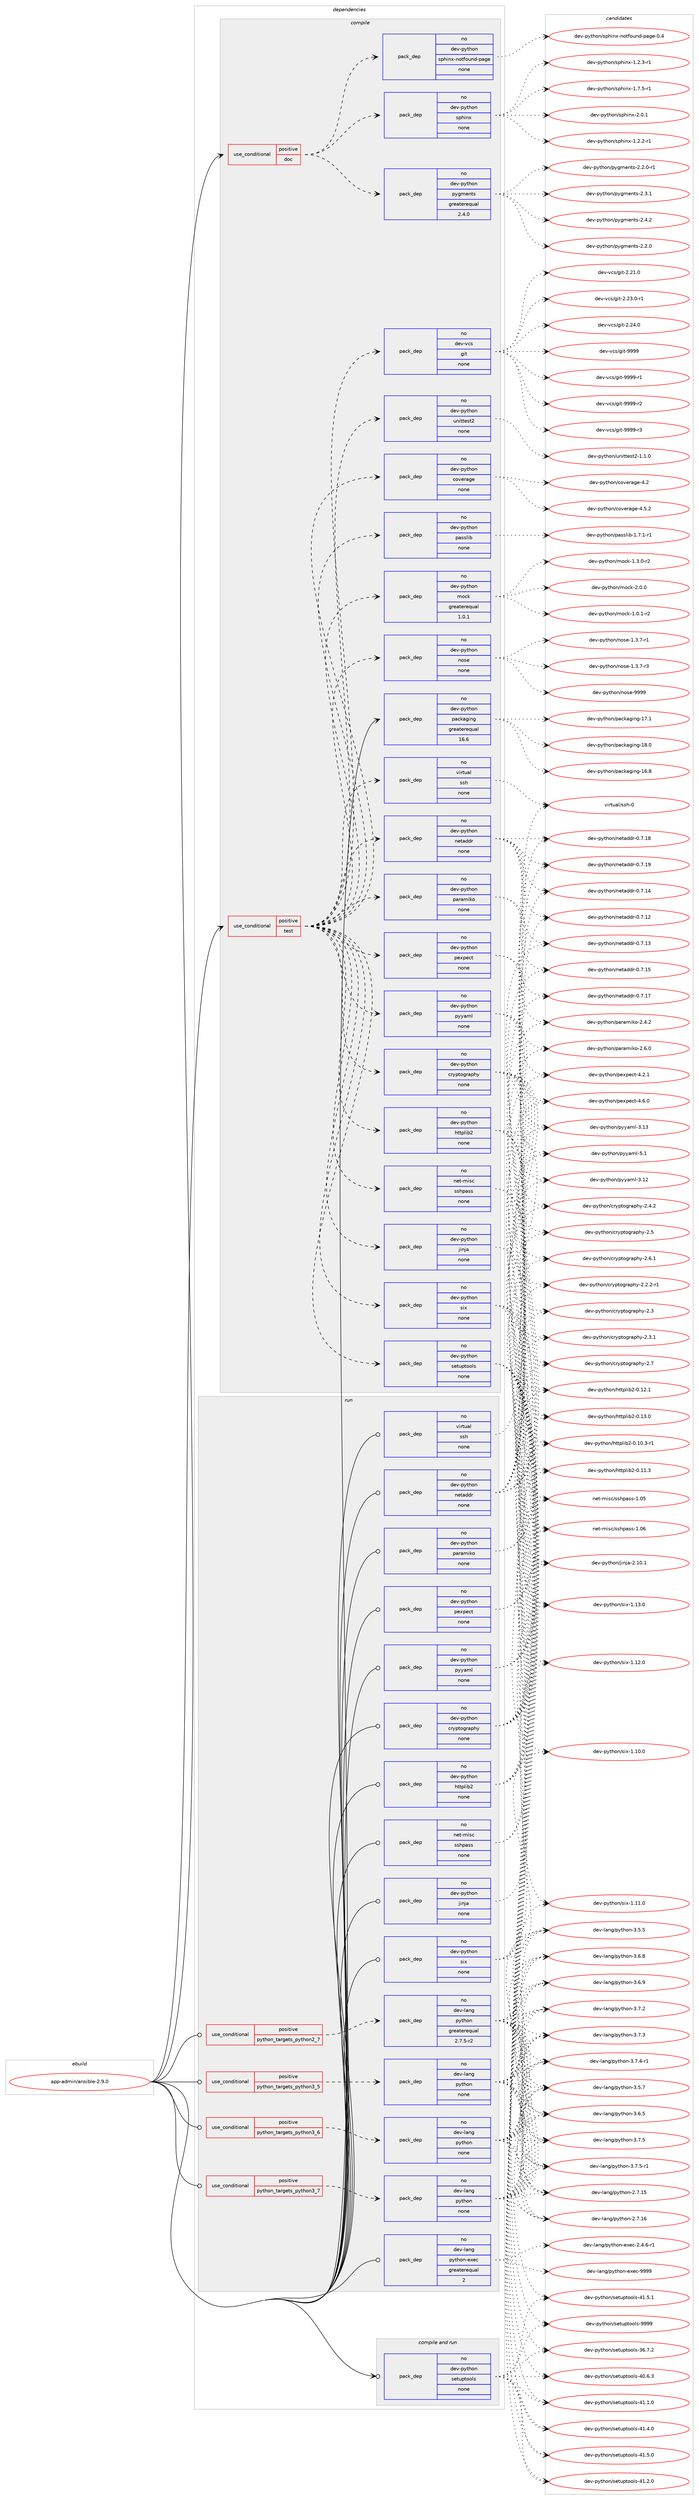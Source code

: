 digraph prolog {

# *************
# Graph options
# *************

newrank=true;
concentrate=true;
compound=true;
graph [rankdir=LR,fontname=Helvetica,fontsize=10,ranksep=1.5];#, ranksep=2.5, nodesep=0.2];
edge  [arrowhead=vee];
node  [fontname=Helvetica,fontsize=10];

# **********
# The ebuild
# **********

subgraph cluster_leftcol {
color=gray;
rank=same;
label=<<i>ebuild</i>>;
id [label="app-admin/ansible-2.9.0", color=red, width=4, href="../app-admin/ansible-2.9.0.svg"];
}

# ****************
# The dependencies
# ****************

subgraph cluster_midcol {
color=gray;
label=<<i>dependencies</i>>;
subgraph cluster_compile {
fillcolor="#eeeeee";
style=filled;
label=<<i>compile</i>>;
subgraph cond110675 {
dependency465378 [label=<<TABLE BORDER="0" CELLBORDER="1" CELLSPACING="0" CELLPADDING="4"><TR><TD ROWSPAN="3" CELLPADDING="10">use_conditional</TD></TR><TR><TD>positive</TD></TR><TR><TD>doc</TD></TR></TABLE>>, shape=none, color=red];
subgraph pack346245 {
dependency465379 [label=<<TABLE BORDER="0" CELLBORDER="1" CELLSPACING="0" CELLPADDING="4" WIDTH="220"><TR><TD ROWSPAN="6" CELLPADDING="30">pack_dep</TD></TR><TR><TD WIDTH="110">no</TD></TR><TR><TD>dev-python</TD></TR><TR><TD>sphinx</TD></TR><TR><TD>none</TD></TR><TR><TD></TD></TR></TABLE>>, shape=none, color=blue];
}
dependency465378:e -> dependency465379:w [weight=20,style="dashed",arrowhead="vee"];
subgraph pack346246 {
dependency465380 [label=<<TABLE BORDER="0" CELLBORDER="1" CELLSPACING="0" CELLPADDING="4" WIDTH="220"><TR><TD ROWSPAN="6" CELLPADDING="30">pack_dep</TD></TR><TR><TD WIDTH="110">no</TD></TR><TR><TD>dev-python</TD></TR><TR><TD>sphinx-notfound-page</TD></TR><TR><TD>none</TD></TR><TR><TD></TD></TR></TABLE>>, shape=none, color=blue];
}
dependency465378:e -> dependency465380:w [weight=20,style="dashed",arrowhead="vee"];
subgraph pack346247 {
dependency465381 [label=<<TABLE BORDER="0" CELLBORDER="1" CELLSPACING="0" CELLPADDING="4" WIDTH="220"><TR><TD ROWSPAN="6" CELLPADDING="30">pack_dep</TD></TR><TR><TD WIDTH="110">no</TD></TR><TR><TD>dev-python</TD></TR><TR><TD>pygments</TD></TR><TR><TD>greaterequal</TD></TR><TR><TD>2.4.0</TD></TR></TABLE>>, shape=none, color=blue];
}
dependency465378:e -> dependency465381:w [weight=20,style="dashed",arrowhead="vee"];
}
id:e -> dependency465378:w [weight=20,style="solid",arrowhead="vee"];
subgraph cond110676 {
dependency465382 [label=<<TABLE BORDER="0" CELLBORDER="1" CELLSPACING="0" CELLPADDING="4"><TR><TD ROWSPAN="3" CELLPADDING="10">use_conditional</TD></TR><TR><TD>positive</TD></TR><TR><TD>test</TD></TR></TABLE>>, shape=none, color=red];
subgraph pack346248 {
dependency465383 [label=<<TABLE BORDER="0" CELLBORDER="1" CELLSPACING="0" CELLPADDING="4" WIDTH="220"><TR><TD ROWSPAN="6" CELLPADDING="30">pack_dep</TD></TR><TR><TD WIDTH="110">no</TD></TR><TR><TD>dev-python</TD></TR><TR><TD>paramiko</TD></TR><TR><TD>none</TD></TR><TR><TD></TD></TR></TABLE>>, shape=none, color=blue];
}
dependency465382:e -> dependency465383:w [weight=20,style="dashed",arrowhead="vee"];
subgraph pack346249 {
dependency465384 [label=<<TABLE BORDER="0" CELLBORDER="1" CELLSPACING="0" CELLPADDING="4" WIDTH="220"><TR><TD ROWSPAN="6" CELLPADDING="30">pack_dep</TD></TR><TR><TD WIDTH="110">no</TD></TR><TR><TD>dev-python</TD></TR><TR><TD>jinja</TD></TR><TR><TD>none</TD></TR><TR><TD></TD></TR></TABLE>>, shape=none, color=blue];
}
dependency465382:e -> dependency465384:w [weight=20,style="dashed",arrowhead="vee"];
subgraph pack346250 {
dependency465385 [label=<<TABLE BORDER="0" CELLBORDER="1" CELLSPACING="0" CELLPADDING="4" WIDTH="220"><TR><TD ROWSPAN="6" CELLPADDING="30">pack_dep</TD></TR><TR><TD WIDTH="110">no</TD></TR><TR><TD>dev-python</TD></TR><TR><TD>pyyaml</TD></TR><TR><TD>none</TD></TR><TR><TD></TD></TR></TABLE>>, shape=none, color=blue];
}
dependency465382:e -> dependency465385:w [weight=20,style="dashed",arrowhead="vee"];
subgraph pack346251 {
dependency465386 [label=<<TABLE BORDER="0" CELLBORDER="1" CELLSPACING="0" CELLPADDING="4" WIDTH="220"><TR><TD ROWSPAN="6" CELLPADDING="30">pack_dep</TD></TR><TR><TD WIDTH="110">no</TD></TR><TR><TD>dev-python</TD></TR><TR><TD>setuptools</TD></TR><TR><TD>none</TD></TR><TR><TD></TD></TR></TABLE>>, shape=none, color=blue];
}
dependency465382:e -> dependency465386:w [weight=20,style="dashed",arrowhead="vee"];
subgraph pack346252 {
dependency465387 [label=<<TABLE BORDER="0" CELLBORDER="1" CELLSPACING="0" CELLPADDING="4" WIDTH="220"><TR><TD ROWSPAN="6" CELLPADDING="30">pack_dep</TD></TR><TR><TD WIDTH="110">no</TD></TR><TR><TD>dev-python</TD></TR><TR><TD>cryptography</TD></TR><TR><TD>none</TD></TR><TR><TD></TD></TR></TABLE>>, shape=none, color=blue];
}
dependency465382:e -> dependency465387:w [weight=20,style="dashed",arrowhead="vee"];
subgraph pack346253 {
dependency465388 [label=<<TABLE BORDER="0" CELLBORDER="1" CELLSPACING="0" CELLPADDING="4" WIDTH="220"><TR><TD ROWSPAN="6" CELLPADDING="30">pack_dep</TD></TR><TR><TD WIDTH="110">no</TD></TR><TR><TD>dev-python</TD></TR><TR><TD>httplib2</TD></TR><TR><TD>none</TD></TR><TR><TD></TD></TR></TABLE>>, shape=none, color=blue];
}
dependency465382:e -> dependency465388:w [weight=20,style="dashed",arrowhead="vee"];
subgraph pack346254 {
dependency465389 [label=<<TABLE BORDER="0" CELLBORDER="1" CELLSPACING="0" CELLPADDING="4" WIDTH="220"><TR><TD ROWSPAN="6" CELLPADDING="30">pack_dep</TD></TR><TR><TD WIDTH="110">no</TD></TR><TR><TD>dev-python</TD></TR><TR><TD>six</TD></TR><TR><TD>none</TD></TR><TR><TD></TD></TR></TABLE>>, shape=none, color=blue];
}
dependency465382:e -> dependency465389:w [weight=20,style="dashed",arrowhead="vee"];
subgraph pack346255 {
dependency465390 [label=<<TABLE BORDER="0" CELLBORDER="1" CELLSPACING="0" CELLPADDING="4" WIDTH="220"><TR><TD ROWSPAN="6" CELLPADDING="30">pack_dep</TD></TR><TR><TD WIDTH="110">no</TD></TR><TR><TD>dev-python</TD></TR><TR><TD>netaddr</TD></TR><TR><TD>none</TD></TR><TR><TD></TD></TR></TABLE>>, shape=none, color=blue];
}
dependency465382:e -> dependency465390:w [weight=20,style="dashed",arrowhead="vee"];
subgraph pack346256 {
dependency465391 [label=<<TABLE BORDER="0" CELLBORDER="1" CELLSPACING="0" CELLPADDING="4" WIDTH="220"><TR><TD ROWSPAN="6" CELLPADDING="30">pack_dep</TD></TR><TR><TD WIDTH="110">no</TD></TR><TR><TD>dev-python</TD></TR><TR><TD>pexpect</TD></TR><TR><TD>none</TD></TR><TR><TD></TD></TR></TABLE>>, shape=none, color=blue];
}
dependency465382:e -> dependency465391:w [weight=20,style="dashed",arrowhead="vee"];
subgraph pack346257 {
dependency465392 [label=<<TABLE BORDER="0" CELLBORDER="1" CELLSPACING="0" CELLPADDING="4" WIDTH="220"><TR><TD ROWSPAN="6" CELLPADDING="30">pack_dep</TD></TR><TR><TD WIDTH="110">no</TD></TR><TR><TD>net-misc</TD></TR><TR><TD>sshpass</TD></TR><TR><TD>none</TD></TR><TR><TD></TD></TR></TABLE>>, shape=none, color=blue];
}
dependency465382:e -> dependency465392:w [weight=20,style="dashed",arrowhead="vee"];
subgraph pack346258 {
dependency465393 [label=<<TABLE BORDER="0" CELLBORDER="1" CELLSPACING="0" CELLPADDING="4" WIDTH="220"><TR><TD ROWSPAN="6" CELLPADDING="30">pack_dep</TD></TR><TR><TD WIDTH="110">no</TD></TR><TR><TD>virtual</TD></TR><TR><TD>ssh</TD></TR><TR><TD>none</TD></TR><TR><TD></TD></TR></TABLE>>, shape=none, color=blue];
}
dependency465382:e -> dependency465393:w [weight=20,style="dashed",arrowhead="vee"];
subgraph pack346259 {
dependency465394 [label=<<TABLE BORDER="0" CELLBORDER="1" CELLSPACING="0" CELLPADDING="4" WIDTH="220"><TR><TD ROWSPAN="6" CELLPADDING="30">pack_dep</TD></TR><TR><TD WIDTH="110">no</TD></TR><TR><TD>dev-python</TD></TR><TR><TD>nose</TD></TR><TR><TD>none</TD></TR><TR><TD></TD></TR></TABLE>>, shape=none, color=blue];
}
dependency465382:e -> dependency465394:w [weight=20,style="dashed",arrowhead="vee"];
subgraph pack346260 {
dependency465395 [label=<<TABLE BORDER="0" CELLBORDER="1" CELLSPACING="0" CELLPADDING="4" WIDTH="220"><TR><TD ROWSPAN="6" CELLPADDING="30">pack_dep</TD></TR><TR><TD WIDTH="110">no</TD></TR><TR><TD>dev-python</TD></TR><TR><TD>mock</TD></TR><TR><TD>greaterequal</TD></TR><TR><TD>1.0.1</TD></TR></TABLE>>, shape=none, color=blue];
}
dependency465382:e -> dependency465395:w [weight=20,style="dashed",arrowhead="vee"];
subgraph pack346261 {
dependency465396 [label=<<TABLE BORDER="0" CELLBORDER="1" CELLSPACING="0" CELLPADDING="4" WIDTH="220"><TR><TD ROWSPAN="6" CELLPADDING="30">pack_dep</TD></TR><TR><TD WIDTH="110">no</TD></TR><TR><TD>dev-python</TD></TR><TR><TD>passlib</TD></TR><TR><TD>none</TD></TR><TR><TD></TD></TR></TABLE>>, shape=none, color=blue];
}
dependency465382:e -> dependency465396:w [weight=20,style="dashed",arrowhead="vee"];
subgraph pack346262 {
dependency465397 [label=<<TABLE BORDER="0" CELLBORDER="1" CELLSPACING="0" CELLPADDING="4" WIDTH="220"><TR><TD ROWSPAN="6" CELLPADDING="30">pack_dep</TD></TR><TR><TD WIDTH="110">no</TD></TR><TR><TD>dev-python</TD></TR><TR><TD>coverage</TD></TR><TR><TD>none</TD></TR><TR><TD></TD></TR></TABLE>>, shape=none, color=blue];
}
dependency465382:e -> dependency465397:w [weight=20,style="dashed",arrowhead="vee"];
subgraph pack346263 {
dependency465398 [label=<<TABLE BORDER="0" CELLBORDER="1" CELLSPACING="0" CELLPADDING="4" WIDTH="220"><TR><TD ROWSPAN="6" CELLPADDING="30">pack_dep</TD></TR><TR><TD WIDTH="110">no</TD></TR><TR><TD>dev-python</TD></TR><TR><TD>unittest2</TD></TR><TR><TD>none</TD></TR><TR><TD></TD></TR></TABLE>>, shape=none, color=blue];
}
dependency465382:e -> dependency465398:w [weight=20,style="dashed",arrowhead="vee"];
subgraph pack346264 {
dependency465399 [label=<<TABLE BORDER="0" CELLBORDER="1" CELLSPACING="0" CELLPADDING="4" WIDTH="220"><TR><TD ROWSPAN="6" CELLPADDING="30">pack_dep</TD></TR><TR><TD WIDTH="110">no</TD></TR><TR><TD>dev-vcs</TD></TR><TR><TD>git</TD></TR><TR><TD>none</TD></TR><TR><TD></TD></TR></TABLE>>, shape=none, color=blue];
}
dependency465382:e -> dependency465399:w [weight=20,style="dashed",arrowhead="vee"];
}
id:e -> dependency465382:w [weight=20,style="solid",arrowhead="vee"];
subgraph pack346265 {
dependency465400 [label=<<TABLE BORDER="0" CELLBORDER="1" CELLSPACING="0" CELLPADDING="4" WIDTH="220"><TR><TD ROWSPAN="6" CELLPADDING="30">pack_dep</TD></TR><TR><TD WIDTH="110">no</TD></TR><TR><TD>dev-python</TD></TR><TR><TD>packaging</TD></TR><TR><TD>greaterequal</TD></TR><TR><TD>16.6</TD></TR></TABLE>>, shape=none, color=blue];
}
id:e -> dependency465400:w [weight=20,style="solid",arrowhead="vee"];
}
subgraph cluster_compileandrun {
fillcolor="#eeeeee";
style=filled;
label=<<i>compile and run</i>>;
subgraph pack346266 {
dependency465401 [label=<<TABLE BORDER="0" CELLBORDER="1" CELLSPACING="0" CELLPADDING="4" WIDTH="220"><TR><TD ROWSPAN="6" CELLPADDING="30">pack_dep</TD></TR><TR><TD WIDTH="110">no</TD></TR><TR><TD>dev-python</TD></TR><TR><TD>setuptools</TD></TR><TR><TD>none</TD></TR><TR><TD></TD></TR></TABLE>>, shape=none, color=blue];
}
id:e -> dependency465401:w [weight=20,style="solid",arrowhead="odotvee"];
}
subgraph cluster_run {
fillcolor="#eeeeee";
style=filled;
label=<<i>run</i>>;
subgraph cond110677 {
dependency465402 [label=<<TABLE BORDER="0" CELLBORDER="1" CELLSPACING="0" CELLPADDING="4"><TR><TD ROWSPAN="3" CELLPADDING="10">use_conditional</TD></TR><TR><TD>positive</TD></TR><TR><TD>python_targets_python2_7</TD></TR></TABLE>>, shape=none, color=red];
subgraph pack346267 {
dependency465403 [label=<<TABLE BORDER="0" CELLBORDER="1" CELLSPACING="0" CELLPADDING="4" WIDTH="220"><TR><TD ROWSPAN="6" CELLPADDING="30">pack_dep</TD></TR><TR><TD WIDTH="110">no</TD></TR><TR><TD>dev-lang</TD></TR><TR><TD>python</TD></TR><TR><TD>greaterequal</TD></TR><TR><TD>2.7.5-r2</TD></TR></TABLE>>, shape=none, color=blue];
}
dependency465402:e -> dependency465403:w [weight=20,style="dashed",arrowhead="vee"];
}
id:e -> dependency465402:w [weight=20,style="solid",arrowhead="odot"];
subgraph cond110678 {
dependency465404 [label=<<TABLE BORDER="0" CELLBORDER="1" CELLSPACING="0" CELLPADDING="4"><TR><TD ROWSPAN="3" CELLPADDING="10">use_conditional</TD></TR><TR><TD>positive</TD></TR><TR><TD>python_targets_python3_5</TD></TR></TABLE>>, shape=none, color=red];
subgraph pack346268 {
dependency465405 [label=<<TABLE BORDER="0" CELLBORDER="1" CELLSPACING="0" CELLPADDING="4" WIDTH="220"><TR><TD ROWSPAN="6" CELLPADDING="30">pack_dep</TD></TR><TR><TD WIDTH="110">no</TD></TR><TR><TD>dev-lang</TD></TR><TR><TD>python</TD></TR><TR><TD>none</TD></TR><TR><TD></TD></TR></TABLE>>, shape=none, color=blue];
}
dependency465404:e -> dependency465405:w [weight=20,style="dashed",arrowhead="vee"];
}
id:e -> dependency465404:w [weight=20,style="solid",arrowhead="odot"];
subgraph cond110679 {
dependency465406 [label=<<TABLE BORDER="0" CELLBORDER="1" CELLSPACING="0" CELLPADDING="4"><TR><TD ROWSPAN="3" CELLPADDING="10">use_conditional</TD></TR><TR><TD>positive</TD></TR><TR><TD>python_targets_python3_6</TD></TR></TABLE>>, shape=none, color=red];
subgraph pack346269 {
dependency465407 [label=<<TABLE BORDER="0" CELLBORDER="1" CELLSPACING="0" CELLPADDING="4" WIDTH="220"><TR><TD ROWSPAN="6" CELLPADDING="30">pack_dep</TD></TR><TR><TD WIDTH="110">no</TD></TR><TR><TD>dev-lang</TD></TR><TR><TD>python</TD></TR><TR><TD>none</TD></TR><TR><TD></TD></TR></TABLE>>, shape=none, color=blue];
}
dependency465406:e -> dependency465407:w [weight=20,style="dashed",arrowhead="vee"];
}
id:e -> dependency465406:w [weight=20,style="solid",arrowhead="odot"];
subgraph cond110680 {
dependency465408 [label=<<TABLE BORDER="0" CELLBORDER="1" CELLSPACING="0" CELLPADDING="4"><TR><TD ROWSPAN="3" CELLPADDING="10">use_conditional</TD></TR><TR><TD>positive</TD></TR><TR><TD>python_targets_python3_7</TD></TR></TABLE>>, shape=none, color=red];
subgraph pack346270 {
dependency465409 [label=<<TABLE BORDER="0" CELLBORDER="1" CELLSPACING="0" CELLPADDING="4" WIDTH="220"><TR><TD ROWSPAN="6" CELLPADDING="30">pack_dep</TD></TR><TR><TD WIDTH="110">no</TD></TR><TR><TD>dev-lang</TD></TR><TR><TD>python</TD></TR><TR><TD>none</TD></TR><TR><TD></TD></TR></TABLE>>, shape=none, color=blue];
}
dependency465408:e -> dependency465409:w [weight=20,style="dashed",arrowhead="vee"];
}
id:e -> dependency465408:w [weight=20,style="solid",arrowhead="odot"];
subgraph pack346271 {
dependency465410 [label=<<TABLE BORDER="0" CELLBORDER="1" CELLSPACING="0" CELLPADDING="4" WIDTH="220"><TR><TD ROWSPAN="6" CELLPADDING="30">pack_dep</TD></TR><TR><TD WIDTH="110">no</TD></TR><TR><TD>dev-lang</TD></TR><TR><TD>python-exec</TD></TR><TR><TD>greaterequal</TD></TR><TR><TD>2</TD></TR></TABLE>>, shape=none, color=blue];
}
id:e -> dependency465410:w [weight=20,style="solid",arrowhead="odot"];
subgraph pack346272 {
dependency465411 [label=<<TABLE BORDER="0" CELLBORDER="1" CELLSPACING="0" CELLPADDING="4" WIDTH="220"><TR><TD ROWSPAN="6" CELLPADDING="30">pack_dep</TD></TR><TR><TD WIDTH="110">no</TD></TR><TR><TD>dev-python</TD></TR><TR><TD>cryptography</TD></TR><TR><TD>none</TD></TR><TR><TD></TD></TR></TABLE>>, shape=none, color=blue];
}
id:e -> dependency465411:w [weight=20,style="solid",arrowhead="odot"];
subgraph pack346273 {
dependency465412 [label=<<TABLE BORDER="0" CELLBORDER="1" CELLSPACING="0" CELLPADDING="4" WIDTH="220"><TR><TD ROWSPAN="6" CELLPADDING="30">pack_dep</TD></TR><TR><TD WIDTH="110">no</TD></TR><TR><TD>dev-python</TD></TR><TR><TD>httplib2</TD></TR><TR><TD>none</TD></TR><TR><TD></TD></TR></TABLE>>, shape=none, color=blue];
}
id:e -> dependency465412:w [weight=20,style="solid",arrowhead="odot"];
subgraph pack346274 {
dependency465413 [label=<<TABLE BORDER="0" CELLBORDER="1" CELLSPACING="0" CELLPADDING="4" WIDTH="220"><TR><TD ROWSPAN="6" CELLPADDING="30">pack_dep</TD></TR><TR><TD WIDTH="110">no</TD></TR><TR><TD>dev-python</TD></TR><TR><TD>jinja</TD></TR><TR><TD>none</TD></TR><TR><TD></TD></TR></TABLE>>, shape=none, color=blue];
}
id:e -> dependency465413:w [weight=20,style="solid",arrowhead="odot"];
subgraph pack346275 {
dependency465414 [label=<<TABLE BORDER="0" CELLBORDER="1" CELLSPACING="0" CELLPADDING="4" WIDTH="220"><TR><TD ROWSPAN="6" CELLPADDING="30">pack_dep</TD></TR><TR><TD WIDTH="110">no</TD></TR><TR><TD>dev-python</TD></TR><TR><TD>netaddr</TD></TR><TR><TD>none</TD></TR><TR><TD></TD></TR></TABLE>>, shape=none, color=blue];
}
id:e -> dependency465414:w [weight=20,style="solid",arrowhead="odot"];
subgraph pack346276 {
dependency465415 [label=<<TABLE BORDER="0" CELLBORDER="1" CELLSPACING="0" CELLPADDING="4" WIDTH="220"><TR><TD ROWSPAN="6" CELLPADDING="30">pack_dep</TD></TR><TR><TD WIDTH="110">no</TD></TR><TR><TD>dev-python</TD></TR><TR><TD>paramiko</TD></TR><TR><TD>none</TD></TR><TR><TD></TD></TR></TABLE>>, shape=none, color=blue];
}
id:e -> dependency465415:w [weight=20,style="solid",arrowhead="odot"];
subgraph pack346277 {
dependency465416 [label=<<TABLE BORDER="0" CELLBORDER="1" CELLSPACING="0" CELLPADDING="4" WIDTH="220"><TR><TD ROWSPAN="6" CELLPADDING="30">pack_dep</TD></TR><TR><TD WIDTH="110">no</TD></TR><TR><TD>dev-python</TD></TR><TR><TD>pexpect</TD></TR><TR><TD>none</TD></TR><TR><TD></TD></TR></TABLE>>, shape=none, color=blue];
}
id:e -> dependency465416:w [weight=20,style="solid",arrowhead="odot"];
subgraph pack346278 {
dependency465417 [label=<<TABLE BORDER="0" CELLBORDER="1" CELLSPACING="0" CELLPADDING="4" WIDTH="220"><TR><TD ROWSPAN="6" CELLPADDING="30">pack_dep</TD></TR><TR><TD WIDTH="110">no</TD></TR><TR><TD>dev-python</TD></TR><TR><TD>pyyaml</TD></TR><TR><TD>none</TD></TR><TR><TD></TD></TR></TABLE>>, shape=none, color=blue];
}
id:e -> dependency465417:w [weight=20,style="solid",arrowhead="odot"];
subgraph pack346279 {
dependency465418 [label=<<TABLE BORDER="0" CELLBORDER="1" CELLSPACING="0" CELLPADDING="4" WIDTH="220"><TR><TD ROWSPAN="6" CELLPADDING="30">pack_dep</TD></TR><TR><TD WIDTH="110">no</TD></TR><TR><TD>dev-python</TD></TR><TR><TD>six</TD></TR><TR><TD>none</TD></TR><TR><TD></TD></TR></TABLE>>, shape=none, color=blue];
}
id:e -> dependency465418:w [weight=20,style="solid",arrowhead="odot"];
subgraph pack346280 {
dependency465419 [label=<<TABLE BORDER="0" CELLBORDER="1" CELLSPACING="0" CELLPADDING="4" WIDTH="220"><TR><TD ROWSPAN="6" CELLPADDING="30">pack_dep</TD></TR><TR><TD WIDTH="110">no</TD></TR><TR><TD>net-misc</TD></TR><TR><TD>sshpass</TD></TR><TR><TD>none</TD></TR><TR><TD></TD></TR></TABLE>>, shape=none, color=blue];
}
id:e -> dependency465419:w [weight=20,style="solid",arrowhead="odot"];
subgraph pack346281 {
dependency465420 [label=<<TABLE BORDER="0" CELLBORDER="1" CELLSPACING="0" CELLPADDING="4" WIDTH="220"><TR><TD ROWSPAN="6" CELLPADDING="30">pack_dep</TD></TR><TR><TD WIDTH="110">no</TD></TR><TR><TD>virtual</TD></TR><TR><TD>ssh</TD></TR><TR><TD>none</TD></TR><TR><TD></TD></TR></TABLE>>, shape=none, color=blue];
}
id:e -> dependency465420:w [weight=20,style="solid",arrowhead="odot"];
}
}

# **************
# The candidates
# **************

subgraph cluster_choices {
rank=same;
color=gray;
label=<<i>candidates</i>>;

subgraph choice346245 {
color=black;
nodesep=1;
choice10010111845112121116104111110471151121041051101204549465046504511449 [label="dev-python/sphinx-1.2.2-r1", color=red, width=4,href="../dev-python/sphinx-1.2.2-r1.svg"];
choice10010111845112121116104111110471151121041051101204549465046514511449 [label="dev-python/sphinx-1.2.3-r1", color=red, width=4,href="../dev-python/sphinx-1.2.3-r1.svg"];
choice10010111845112121116104111110471151121041051101204549465546534511449 [label="dev-python/sphinx-1.7.5-r1", color=red, width=4,href="../dev-python/sphinx-1.7.5-r1.svg"];
choice1001011184511212111610411111047115112104105110120455046484649 [label="dev-python/sphinx-2.0.1", color=red, width=4,href="../dev-python/sphinx-2.0.1.svg"];
dependency465379:e -> choice10010111845112121116104111110471151121041051101204549465046504511449:w [style=dotted,weight="100"];
dependency465379:e -> choice10010111845112121116104111110471151121041051101204549465046514511449:w [style=dotted,weight="100"];
dependency465379:e -> choice10010111845112121116104111110471151121041051101204549465546534511449:w [style=dotted,weight="100"];
dependency465379:e -> choice1001011184511212111610411111047115112104105110120455046484649:w [style=dotted,weight="100"];
}
subgraph choice346246 {
color=black;
nodesep=1;
choice100101118451121211161041111104711511210410511012045110111116102111117110100451129710310145484652 [label="dev-python/sphinx-notfound-page-0.4", color=red, width=4,href="../dev-python/sphinx-notfound-page-0.4.svg"];
dependency465380:e -> choice100101118451121211161041111104711511210410511012045110111116102111117110100451129710310145484652:w [style=dotted,weight="100"];
}
subgraph choice346247 {
color=black;
nodesep=1;
choice1001011184511212111610411111047112121103109101110116115455046504648 [label="dev-python/pygments-2.2.0", color=red, width=4,href="../dev-python/pygments-2.2.0.svg"];
choice10010111845112121116104111110471121211031091011101161154550465046484511449 [label="dev-python/pygments-2.2.0-r1", color=red, width=4,href="../dev-python/pygments-2.2.0-r1.svg"];
choice1001011184511212111610411111047112121103109101110116115455046514649 [label="dev-python/pygments-2.3.1", color=red, width=4,href="../dev-python/pygments-2.3.1.svg"];
choice1001011184511212111610411111047112121103109101110116115455046524650 [label="dev-python/pygments-2.4.2", color=red, width=4,href="../dev-python/pygments-2.4.2.svg"];
dependency465381:e -> choice1001011184511212111610411111047112121103109101110116115455046504648:w [style=dotted,weight="100"];
dependency465381:e -> choice10010111845112121116104111110471121211031091011101161154550465046484511449:w [style=dotted,weight="100"];
dependency465381:e -> choice1001011184511212111610411111047112121103109101110116115455046514649:w [style=dotted,weight="100"];
dependency465381:e -> choice1001011184511212111610411111047112121103109101110116115455046524650:w [style=dotted,weight="100"];
}
subgraph choice346248 {
color=black;
nodesep=1;
choice10010111845112121116104111110471129711497109105107111455046524650 [label="dev-python/paramiko-2.4.2", color=red, width=4,href="../dev-python/paramiko-2.4.2.svg"];
choice10010111845112121116104111110471129711497109105107111455046544648 [label="dev-python/paramiko-2.6.0", color=red, width=4,href="../dev-python/paramiko-2.6.0.svg"];
dependency465383:e -> choice10010111845112121116104111110471129711497109105107111455046524650:w [style=dotted,weight="100"];
dependency465383:e -> choice10010111845112121116104111110471129711497109105107111455046544648:w [style=dotted,weight="100"];
}
subgraph choice346249 {
color=black;
nodesep=1;
choice10010111845112121116104111110471061051101069745504649484649 [label="dev-python/jinja-2.10.1", color=red, width=4,href="../dev-python/jinja-2.10.1.svg"];
dependency465384:e -> choice10010111845112121116104111110471061051101069745504649484649:w [style=dotted,weight="100"];
}
subgraph choice346250 {
color=black;
nodesep=1;
choice1001011184511212111610411111047112121121971091084551464950 [label="dev-python/pyyaml-3.12", color=red, width=4,href="../dev-python/pyyaml-3.12.svg"];
choice1001011184511212111610411111047112121121971091084551464951 [label="dev-python/pyyaml-3.13", color=red, width=4,href="../dev-python/pyyaml-3.13.svg"];
choice10010111845112121116104111110471121211219710910845534649 [label="dev-python/pyyaml-5.1", color=red, width=4,href="../dev-python/pyyaml-5.1.svg"];
dependency465385:e -> choice1001011184511212111610411111047112121121971091084551464950:w [style=dotted,weight="100"];
dependency465385:e -> choice1001011184511212111610411111047112121121971091084551464951:w [style=dotted,weight="100"];
dependency465385:e -> choice10010111845112121116104111110471121211219710910845534649:w [style=dotted,weight="100"];
}
subgraph choice346251 {
color=black;
nodesep=1;
choice100101118451121211161041111104711510111611711211611111110811545515446554650 [label="dev-python/setuptools-36.7.2", color=red, width=4,href="../dev-python/setuptools-36.7.2.svg"];
choice100101118451121211161041111104711510111611711211611111110811545524846544651 [label="dev-python/setuptools-40.6.3", color=red, width=4,href="../dev-python/setuptools-40.6.3.svg"];
choice100101118451121211161041111104711510111611711211611111110811545524946494648 [label="dev-python/setuptools-41.1.0", color=red, width=4,href="../dev-python/setuptools-41.1.0.svg"];
choice100101118451121211161041111104711510111611711211611111110811545524946504648 [label="dev-python/setuptools-41.2.0", color=red, width=4,href="../dev-python/setuptools-41.2.0.svg"];
choice100101118451121211161041111104711510111611711211611111110811545524946524648 [label="dev-python/setuptools-41.4.0", color=red, width=4,href="../dev-python/setuptools-41.4.0.svg"];
choice100101118451121211161041111104711510111611711211611111110811545524946534648 [label="dev-python/setuptools-41.5.0", color=red, width=4,href="../dev-python/setuptools-41.5.0.svg"];
choice100101118451121211161041111104711510111611711211611111110811545524946534649 [label="dev-python/setuptools-41.5.1", color=red, width=4,href="../dev-python/setuptools-41.5.1.svg"];
choice10010111845112121116104111110471151011161171121161111111081154557575757 [label="dev-python/setuptools-9999", color=red, width=4,href="../dev-python/setuptools-9999.svg"];
dependency465386:e -> choice100101118451121211161041111104711510111611711211611111110811545515446554650:w [style=dotted,weight="100"];
dependency465386:e -> choice100101118451121211161041111104711510111611711211611111110811545524846544651:w [style=dotted,weight="100"];
dependency465386:e -> choice100101118451121211161041111104711510111611711211611111110811545524946494648:w [style=dotted,weight="100"];
dependency465386:e -> choice100101118451121211161041111104711510111611711211611111110811545524946504648:w [style=dotted,weight="100"];
dependency465386:e -> choice100101118451121211161041111104711510111611711211611111110811545524946524648:w [style=dotted,weight="100"];
dependency465386:e -> choice100101118451121211161041111104711510111611711211611111110811545524946534648:w [style=dotted,weight="100"];
dependency465386:e -> choice100101118451121211161041111104711510111611711211611111110811545524946534649:w [style=dotted,weight="100"];
dependency465386:e -> choice10010111845112121116104111110471151011161171121161111111081154557575757:w [style=dotted,weight="100"];
}
subgraph choice346252 {
color=black;
nodesep=1;
choice100101118451121211161041111104799114121112116111103114971121041214550465046504511449 [label="dev-python/cryptography-2.2.2-r1", color=red, width=4,href="../dev-python/cryptography-2.2.2-r1.svg"];
choice1001011184511212111610411111047991141211121161111031149711210412145504651 [label="dev-python/cryptography-2.3", color=red, width=4,href="../dev-python/cryptography-2.3.svg"];
choice10010111845112121116104111110479911412111211611110311497112104121455046514649 [label="dev-python/cryptography-2.3.1", color=red, width=4,href="../dev-python/cryptography-2.3.1.svg"];
choice10010111845112121116104111110479911412111211611110311497112104121455046524650 [label="dev-python/cryptography-2.4.2", color=red, width=4,href="../dev-python/cryptography-2.4.2.svg"];
choice1001011184511212111610411111047991141211121161111031149711210412145504653 [label="dev-python/cryptography-2.5", color=red, width=4,href="../dev-python/cryptography-2.5.svg"];
choice10010111845112121116104111110479911412111211611110311497112104121455046544649 [label="dev-python/cryptography-2.6.1", color=red, width=4,href="../dev-python/cryptography-2.6.1.svg"];
choice1001011184511212111610411111047991141211121161111031149711210412145504655 [label="dev-python/cryptography-2.7", color=red, width=4,href="../dev-python/cryptography-2.7.svg"];
dependency465387:e -> choice100101118451121211161041111104799114121112116111103114971121041214550465046504511449:w [style=dotted,weight="100"];
dependency465387:e -> choice1001011184511212111610411111047991141211121161111031149711210412145504651:w [style=dotted,weight="100"];
dependency465387:e -> choice10010111845112121116104111110479911412111211611110311497112104121455046514649:w [style=dotted,weight="100"];
dependency465387:e -> choice10010111845112121116104111110479911412111211611110311497112104121455046524650:w [style=dotted,weight="100"];
dependency465387:e -> choice1001011184511212111610411111047991141211121161111031149711210412145504653:w [style=dotted,weight="100"];
dependency465387:e -> choice10010111845112121116104111110479911412111211611110311497112104121455046544649:w [style=dotted,weight="100"];
dependency465387:e -> choice1001011184511212111610411111047991141211121161111031149711210412145504655:w [style=dotted,weight="100"];
}
subgraph choice346253 {
color=black;
nodesep=1;
choice10010111845112121116104111110471041161161121081059850454846494846514511449 [label="dev-python/httplib2-0.10.3-r1", color=red, width=4,href="../dev-python/httplib2-0.10.3-r1.svg"];
choice1001011184511212111610411111047104116116112108105985045484649494651 [label="dev-python/httplib2-0.11.3", color=red, width=4,href="../dev-python/httplib2-0.11.3.svg"];
choice1001011184511212111610411111047104116116112108105985045484649504649 [label="dev-python/httplib2-0.12.1", color=red, width=4,href="../dev-python/httplib2-0.12.1.svg"];
choice1001011184511212111610411111047104116116112108105985045484649514648 [label="dev-python/httplib2-0.13.0", color=red, width=4,href="../dev-python/httplib2-0.13.0.svg"];
dependency465388:e -> choice10010111845112121116104111110471041161161121081059850454846494846514511449:w [style=dotted,weight="100"];
dependency465388:e -> choice1001011184511212111610411111047104116116112108105985045484649494651:w [style=dotted,weight="100"];
dependency465388:e -> choice1001011184511212111610411111047104116116112108105985045484649504649:w [style=dotted,weight="100"];
dependency465388:e -> choice1001011184511212111610411111047104116116112108105985045484649514648:w [style=dotted,weight="100"];
}
subgraph choice346254 {
color=black;
nodesep=1;
choice100101118451121211161041111104711510512045494649484648 [label="dev-python/six-1.10.0", color=red, width=4,href="../dev-python/six-1.10.0.svg"];
choice100101118451121211161041111104711510512045494649494648 [label="dev-python/six-1.11.0", color=red, width=4,href="../dev-python/six-1.11.0.svg"];
choice100101118451121211161041111104711510512045494649504648 [label="dev-python/six-1.12.0", color=red, width=4,href="../dev-python/six-1.12.0.svg"];
choice100101118451121211161041111104711510512045494649514648 [label="dev-python/six-1.13.0", color=red, width=4,href="../dev-python/six-1.13.0.svg"];
dependency465389:e -> choice100101118451121211161041111104711510512045494649484648:w [style=dotted,weight="100"];
dependency465389:e -> choice100101118451121211161041111104711510512045494649494648:w [style=dotted,weight="100"];
dependency465389:e -> choice100101118451121211161041111104711510512045494649504648:w [style=dotted,weight="100"];
dependency465389:e -> choice100101118451121211161041111104711510512045494649514648:w [style=dotted,weight="100"];
}
subgraph choice346255 {
color=black;
nodesep=1;
choice10010111845112121116104111110471101011169710010011445484655464950 [label="dev-python/netaddr-0.7.12", color=red, width=4,href="../dev-python/netaddr-0.7.12.svg"];
choice10010111845112121116104111110471101011169710010011445484655464951 [label="dev-python/netaddr-0.7.13", color=red, width=4,href="../dev-python/netaddr-0.7.13.svg"];
choice10010111845112121116104111110471101011169710010011445484655464952 [label="dev-python/netaddr-0.7.14", color=red, width=4,href="../dev-python/netaddr-0.7.14.svg"];
choice10010111845112121116104111110471101011169710010011445484655464953 [label="dev-python/netaddr-0.7.15", color=red, width=4,href="../dev-python/netaddr-0.7.15.svg"];
choice10010111845112121116104111110471101011169710010011445484655464955 [label="dev-python/netaddr-0.7.17", color=red, width=4,href="../dev-python/netaddr-0.7.17.svg"];
choice10010111845112121116104111110471101011169710010011445484655464956 [label="dev-python/netaddr-0.7.18", color=red, width=4,href="../dev-python/netaddr-0.7.18.svg"];
choice10010111845112121116104111110471101011169710010011445484655464957 [label="dev-python/netaddr-0.7.19", color=red, width=4,href="../dev-python/netaddr-0.7.19.svg"];
dependency465390:e -> choice10010111845112121116104111110471101011169710010011445484655464950:w [style=dotted,weight="100"];
dependency465390:e -> choice10010111845112121116104111110471101011169710010011445484655464951:w [style=dotted,weight="100"];
dependency465390:e -> choice10010111845112121116104111110471101011169710010011445484655464952:w [style=dotted,weight="100"];
dependency465390:e -> choice10010111845112121116104111110471101011169710010011445484655464953:w [style=dotted,weight="100"];
dependency465390:e -> choice10010111845112121116104111110471101011169710010011445484655464955:w [style=dotted,weight="100"];
dependency465390:e -> choice10010111845112121116104111110471101011169710010011445484655464956:w [style=dotted,weight="100"];
dependency465390:e -> choice10010111845112121116104111110471101011169710010011445484655464957:w [style=dotted,weight="100"];
}
subgraph choice346256 {
color=black;
nodesep=1;
choice100101118451121211161041111104711210112011210199116455246504649 [label="dev-python/pexpect-4.2.1", color=red, width=4,href="../dev-python/pexpect-4.2.1.svg"];
choice100101118451121211161041111104711210112011210199116455246544648 [label="dev-python/pexpect-4.6.0", color=red, width=4,href="../dev-python/pexpect-4.6.0.svg"];
dependency465391:e -> choice100101118451121211161041111104711210112011210199116455246504649:w [style=dotted,weight="100"];
dependency465391:e -> choice100101118451121211161041111104711210112011210199116455246544648:w [style=dotted,weight="100"];
}
subgraph choice346257 {
color=black;
nodesep=1;
choice110101116451091051159947115115104112971151154549464853 [label="net-misc/sshpass-1.05", color=red, width=4,href="../net-misc/sshpass-1.05.svg"];
choice110101116451091051159947115115104112971151154549464854 [label="net-misc/sshpass-1.06", color=red, width=4,href="../net-misc/sshpass-1.06.svg"];
dependency465392:e -> choice110101116451091051159947115115104112971151154549464853:w [style=dotted,weight="100"];
dependency465392:e -> choice110101116451091051159947115115104112971151154549464854:w [style=dotted,weight="100"];
}
subgraph choice346258 {
color=black;
nodesep=1;
choice11810511411611797108471151151044548 [label="virtual/ssh-0", color=red, width=4,href="../virtual/ssh-0.svg"];
dependency465393:e -> choice11810511411611797108471151151044548:w [style=dotted,weight="100"];
}
subgraph choice346259 {
color=black;
nodesep=1;
choice10010111845112121116104111110471101111151014549465146554511449 [label="dev-python/nose-1.3.7-r1", color=red, width=4,href="../dev-python/nose-1.3.7-r1.svg"];
choice10010111845112121116104111110471101111151014549465146554511451 [label="dev-python/nose-1.3.7-r3", color=red, width=4,href="../dev-python/nose-1.3.7-r3.svg"];
choice10010111845112121116104111110471101111151014557575757 [label="dev-python/nose-9999", color=red, width=4,href="../dev-python/nose-9999.svg"];
dependency465394:e -> choice10010111845112121116104111110471101111151014549465146554511449:w [style=dotted,weight="100"];
dependency465394:e -> choice10010111845112121116104111110471101111151014549465146554511451:w [style=dotted,weight="100"];
dependency465394:e -> choice10010111845112121116104111110471101111151014557575757:w [style=dotted,weight="100"];
}
subgraph choice346260 {
color=black;
nodesep=1;
choice1001011184511212111610411111047109111991074549464846494511450 [label="dev-python/mock-1.0.1-r2", color=red, width=4,href="../dev-python/mock-1.0.1-r2.svg"];
choice1001011184511212111610411111047109111991074549465146484511450 [label="dev-python/mock-1.3.0-r2", color=red, width=4,href="../dev-python/mock-1.3.0-r2.svg"];
choice100101118451121211161041111104710911199107455046484648 [label="dev-python/mock-2.0.0", color=red, width=4,href="../dev-python/mock-2.0.0.svg"];
dependency465395:e -> choice1001011184511212111610411111047109111991074549464846494511450:w [style=dotted,weight="100"];
dependency465395:e -> choice1001011184511212111610411111047109111991074549465146484511450:w [style=dotted,weight="100"];
dependency465395:e -> choice100101118451121211161041111104710911199107455046484648:w [style=dotted,weight="100"];
}
subgraph choice346261 {
color=black;
nodesep=1;
choice100101118451121211161041111104711297115115108105984549465546494511449 [label="dev-python/passlib-1.7.1-r1", color=red, width=4,href="../dev-python/passlib-1.7.1-r1.svg"];
dependency465396:e -> choice100101118451121211161041111104711297115115108105984549465546494511449:w [style=dotted,weight="100"];
}
subgraph choice346262 {
color=black;
nodesep=1;
choice1001011184511212111610411111047991111181011149710310145524650 [label="dev-python/coverage-4.2", color=red, width=4,href="../dev-python/coverage-4.2.svg"];
choice10010111845112121116104111110479911111810111497103101455246534650 [label="dev-python/coverage-4.5.2", color=red, width=4,href="../dev-python/coverage-4.5.2.svg"];
dependency465397:e -> choice1001011184511212111610411111047991111181011149710310145524650:w [style=dotted,weight="100"];
dependency465397:e -> choice10010111845112121116104111110479911111810111497103101455246534650:w [style=dotted,weight="100"];
}
subgraph choice346263 {
color=black;
nodesep=1;
choice100101118451121211161041111104711711010511611610111511650454946494648 [label="dev-python/unittest2-1.1.0", color=red, width=4,href="../dev-python/unittest2-1.1.0.svg"];
dependency465398:e -> choice100101118451121211161041111104711711010511611610111511650454946494648:w [style=dotted,weight="100"];
}
subgraph choice346264 {
color=black;
nodesep=1;
choice10010111845118991154710310511645504650494648 [label="dev-vcs/git-2.21.0", color=red, width=4,href="../dev-vcs/git-2.21.0.svg"];
choice100101118451189911547103105116455046505146484511449 [label="dev-vcs/git-2.23.0-r1", color=red, width=4,href="../dev-vcs/git-2.23.0-r1.svg"];
choice10010111845118991154710310511645504650524648 [label="dev-vcs/git-2.24.0", color=red, width=4,href="../dev-vcs/git-2.24.0.svg"];
choice1001011184511899115471031051164557575757 [label="dev-vcs/git-9999", color=red, width=4,href="../dev-vcs/git-9999.svg"];
choice10010111845118991154710310511645575757574511449 [label="dev-vcs/git-9999-r1", color=red, width=4,href="../dev-vcs/git-9999-r1.svg"];
choice10010111845118991154710310511645575757574511450 [label="dev-vcs/git-9999-r2", color=red, width=4,href="../dev-vcs/git-9999-r2.svg"];
choice10010111845118991154710310511645575757574511451 [label="dev-vcs/git-9999-r3", color=red, width=4,href="../dev-vcs/git-9999-r3.svg"];
dependency465399:e -> choice10010111845118991154710310511645504650494648:w [style=dotted,weight="100"];
dependency465399:e -> choice100101118451189911547103105116455046505146484511449:w [style=dotted,weight="100"];
dependency465399:e -> choice10010111845118991154710310511645504650524648:w [style=dotted,weight="100"];
dependency465399:e -> choice1001011184511899115471031051164557575757:w [style=dotted,weight="100"];
dependency465399:e -> choice10010111845118991154710310511645575757574511449:w [style=dotted,weight="100"];
dependency465399:e -> choice10010111845118991154710310511645575757574511450:w [style=dotted,weight="100"];
dependency465399:e -> choice10010111845118991154710310511645575757574511451:w [style=dotted,weight="100"];
}
subgraph choice346265 {
color=black;
nodesep=1;
choice10010111845112121116104111110471129799107971031051101034549544656 [label="dev-python/packaging-16.8", color=red, width=4,href="../dev-python/packaging-16.8.svg"];
choice10010111845112121116104111110471129799107971031051101034549554649 [label="dev-python/packaging-17.1", color=red, width=4,href="../dev-python/packaging-17.1.svg"];
choice10010111845112121116104111110471129799107971031051101034549564648 [label="dev-python/packaging-18.0", color=red, width=4,href="../dev-python/packaging-18.0.svg"];
dependency465400:e -> choice10010111845112121116104111110471129799107971031051101034549544656:w [style=dotted,weight="100"];
dependency465400:e -> choice10010111845112121116104111110471129799107971031051101034549554649:w [style=dotted,weight="100"];
dependency465400:e -> choice10010111845112121116104111110471129799107971031051101034549564648:w [style=dotted,weight="100"];
}
subgraph choice346266 {
color=black;
nodesep=1;
choice100101118451121211161041111104711510111611711211611111110811545515446554650 [label="dev-python/setuptools-36.7.2", color=red, width=4,href="../dev-python/setuptools-36.7.2.svg"];
choice100101118451121211161041111104711510111611711211611111110811545524846544651 [label="dev-python/setuptools-40.6.3", color=red, width=4,href="../dev-python/setuptools-40.6.3.svg"];
choice100101118451121211161041111104711510111611711211611111110811545524946494648 [label="dev-python/setuptools-41.1.0", color=red, width=4,href="../dev-python/setuptools-41.1.0.svg"];
choice100101118451121211161041111104711510111611711211611111110811545524946504648 [label="dev-python/setuptools-41.2.0", color=red, width=4,href="../dev-python/setuptools-41.2.0.svg"];
choice100101118451121211161041111104711510111611711211611111110811545524946524648 [label="dev-python/setuptools-41.4.0", color=red, width=4,href="../dev-python/setuptools-41.4.0.svg"];
choice100101118451121211161041111104711510111611711211611111110811545524946534648 [label="dev-python/setuptools-41.5.0", color=red, width=4,href="../dev-python/setuptools-41.5.0.svg"];
choice100101118451121211161041111104711510111611711211611111110811545524946534649 [label="dev-python/setuptools-41.5.1", color=red, width=4,href="../dev-python/setuptools-41.5.1.svg"];
choice10010111845112121116104111110471151011161171121161111111081154557575757 [label="dev-python/setuptools-9999", color=red, width=4,href="../dev-python/setuptools-9999.svg"];
dependency465401:e -> choice100101118451121211161041111104711510111611711211611111110811545515446554650:w [style=dotted,weight="100"];
dependency465401:e -> choice100101118451121211161041111104711510111611711211611111110811545524846544651:w [style=dotted,weight="100"];
dependency465401:e -> choice100101118451121211161041111104711510111611711211611111110811545524946494648:w [style=dotted,weight="100"];
dependency465401:e -> choice100101118451121211161041111104711510111611711211611111110811545524946504648:w [style=dotted,weight="100"];
dependency465401:e -> choice100101118451121211161041111104711510111611711211611111110811545524946524648:w [style=dotted,weight="100"];
dependency465401:e -> choice100101118451121211161041111104711510111611711211611111110811545524946534648:w [style=dotted,weight="100"];
dependency465401:e -> choice100101118451121211161041111104711510111611711211611111110811545524946534649:w [style=dotted,weight="100"];
dependency465401:e -> choice10010111845112121116104111110471151011161171121161111111081154557575757:w [style=dotted,weight="100"];
}
subgraph choice346267 {
color=black;
nodesep=1;
choice10010111845108971101034711212111610411111045504655464953 [label="dev-lang/python-2.7.15", color=red, width=4,href="../dev-lang/python-2.7.15.svg"];
choice10010111845108971101034711212111610411111045504655464954 [label="dev-lang/python-2.7.16", color=red, width=4,href="../dev-lang/python-2.7.16.svg"];
choice100101118451089711010347112121116104111110455146534653 [label="dev-lang/python-3.5.5", color=red, width=4,href="../dev-lang/python-3.5.5.svg"];
choice100101118451089711010347112121116104111110455146534655 [label="dev-lang/python-3.5.7", color=red, width=4,href="../dev-lang/python-3.5.7.svg"];
choice100101118451089711010347112121116104111110455146544653 [label="dev-lang/python-3.6.5", color=red, width=4,href="../dev-lang/python-3.6.5.svg"];
choice100101118451089711010347112121116104111110455146544656 [label="dev-lang/python-3.6.8", color=red, width=4,href="../dev-lang/python-3.6.8.svg"];
choice100101118451089711010347112121116104111110455146544657 [label="dev-lang/python-3.6.9", color=red, width=4,href="../dev-lang/python-3.6.9.svg"];
choice100101118451089711010347112121116104111110455146554650 [label="dev-lang/python-3.7.2", color=red, width=4,href="../dev-lang/python-3.7.2.svg"];
choice100101118451089711010347112121116104111110455146554651 [label="dev-lang/python-3.7.3", color=red, width=4,href="../dev-lang/python-3.7.3.svg"];
choice1001011184510897110103471121211161041111104551465546524511449 [label="dev-lang/python-3.7.4-r1", color=red, width=4,href="../dev-lang/python-3.7.4-r1.svg"];
choice100101118451089711010347112121116104111110455146554653 [label="dev-lang/python-3.7.5", color=red, width=4,href="../dev-lang/python-3.7.5.svg"];
choice1001011184510897110103471121211161041111104551465546534511449 [label="dev-lang/python-3.7.5-r1", color=red, width=4,href="../dev-lang/python-3.7.5-r1.svg"];
dependency465403:e -> choice10010111845108971101034711212111610411111045504655464953:w [style=dotted,weight="100"];
dependency465403:e -> choice10010111845108971101034711212111610411111045504655464954:w [style=dotted,weight="100"];
dependency465403:e -> choice100101118451089711010347112121116104111110455146534653:w [style=dotted,weight="100"];
dependency465403:e -> choice100101118451089711010347112121116104111110455146534655:w [style=dotted,weight="100"];
dependency465403:e -> choice100101118451089711010347112121116104111110455146544653:w [style=dotted,weight="100"];
dependency465403:e -> choice100101118451089711010347112121116104111110455146544656:w [style=dotted,weight="100"];
dependency465403:e -> choice100101118451089711010347112121116104111110455146544657:w [style=dotted,weight="100"];
dependency465403:e -> choice100101118451089711010347112121116104111110455146554650:w [style=dotted,weight="100"];
dependency465403:e -> choice100101118451089711010347112121116104111110455146554651:w [style=dotted,weight="100"];
dependency465403:e -> choice1001011184510897110103471121211161041111104551465546524511449:w [style=dotted,weight="100"];
dependency465403:e -> choice100101118451089711010347112121116104111110455146554653:w [style=dotted,weight="100"];
dependency465403:e -> choice1001011184510897110103471121211161041111104551465546534511449:w [style=dotted,weight="100"];
}
subgraph choice346268 {
color=black;
nodesep=1;
choice10010111845108971101034711212111610411111045504655464953 [label="dev-lang/python-2.7.15", color=red, width=4,href="../dev-lang/python-2.7.15.svg"];
choice10010111845108971101034711212111610411111045504655464954 [label="dev-lang/python-2.7.16", color=red, width=4,href="../dev-lang/python-2.7.16.svg"];
choice100101118451089711010347112121116104111110455146534653 [label="dev-lang/python-3.5.5", color=red, width=4,href="../dev-lang/python-3.5.5.svg"];
choice100101118451089711010347112121116104111110455146534655 [label="dev-lang/python-3.5.7", color=red, width=4,href="../dev-lang/python-3.5.7.svg"];
choice100101118451089711010347112121116104111110455146544653 [label="dev-lang/python-3.6.5", color=red, width=4,href="../dev-lang/python-3.6.5.svg"];
choice100101118451089711010347112121116104111110455146544656 [label="dev-lang/python-3.6.8", color=red, width=4,href="../dev-lang/python-3.6.8.svg"];
choice100101118451089711010347112121116104111110455146544657 [label="dev-lang/python-3.6.9", color=red, width=4,href="../dev-lang/python-3.6.9.svg"];
choice100101118451089711010347112121116104111110455146554650 [label="dev-lang/python-3.7.2", color=red, width=4,href="../dev-lang/python-3.7.2.svg"];
choice100101118451089711010347112121116104111110455146554651 [label="dev-lang/python-3.7.3", color=red, width=4,href="../dev-lang/python-3.7.3.svg"];
choice1001011184510897110103471121211161041111104551465546524511449 [label="dev-lang/python-3.7.4-r1", color=red, width=4,href="../dev-lang/python-3.7.4-r1.svg"];
choice100101118451089711010347112121116104111110455146554653 [label="dev-lang/python-3.7.5", color=red, width=4,href="../dev-lang/python-3.7.5.svg"];
choice1001011184510897110103471121211161041111104551465546534511449 [label="dev-lang/python-3.7.5-r1", color=red, width=4,href="../dev-lang/python-3.7.5-r1.svg"];
dependency465405:e -> choice10010111845108971101034711212111610411111045504655464953:w [style=dotted,weight="100"];
dependency465405:e -> choice10010111845108971101034711212111610411111045504655464954:w [style=dotted,weight="100"];
dependency465405:e -> choice100101118451089711010347112121116104111110455146534653:w [style=dotted,weight="100"];
dependency465405:e -> choice100101118451089711010347112121116104111110455146534655:w [style=dotted,weight="100"];
dependency465405:e -> choice100101118451089711010347112121116104111110455146544653:w [style=dotted,weight="100"];
dependency465405:e -> choice100101118451089711010347112121116104111110455146544656:w [style=dotted,weight="100"];
dependency465405:e -> choice100101118451089711010347112121116104111110455146544657:w [style=dotted,weight="100"];
dependency465405:e -> choice100101118451089711010347112121116104111110455146554650:w [style=dotted,weight="100"];
dependency465405:e -> choice100101118451089711010347112121116104111110455146554651:w [style=dotted,weight="100"];
dependency465405:e -> choice1001011184510897110103471121211161041111104551465546524511449:w [style=dotted,weight="100"];
dependency465405:e -> choice100101118451089711010347112121116104111110455146554653:w [style=dotted,weight="100"];
dependency465405:e -> choice1001011184510897110103471121211161041111104551465546534511449:w [style=dotted,weight="100"];
}
subgraph choice346269 {
color=black;
nodesep=1;
choice10010111845108971101034711212111610411111045504655464953 [label="dev-lang/python-2.7.15", color=red, width=4,href="../dev-lang/python-2.7.15.svg"];
choice10010111845108971101034711212111610411111045504655464954 [label="dev-lang/python-2.7.16", color=red, width=4,href="../dev-lang/python-2.7.16.svg"];
choice100101118451089711010347112121116104111110455146534653 [label="dev-lang/python-3.5.5", color=red, width=4,href="../dev-lang/python-3.5.5.svg"];
choice100101118451089711010347112121116104111110455146534655 [label="dev-lang/python-3.5.7", color=red, width=4,href="../dev-lang/python-3.5.7.svg"];
choice100101118451089711010347112121116104111110455146544653 [label="dev-lang/python-3.6.5", color=red, width=4,href="../dev-lang/python-3.6.5.svg"];
choice100101118451089711010347112121116104111110455146544656 [label="dev-lang/python-3.6.8", color=red, width=4,href="../dev-lang/python-3.6.8.svg"];
choice100101118451089711010347112121116104111110455146544657 [label="dev-lang/python-3.6.9", color=red, width=4,href="../dev-lang/python-3.6.9.svg"];
choice100101118451089711010347112121116104111110455146554650 [label="dev-lang/python-3.7.2", color=red, width=4,href="../dev-lang/python-3.7.2.svg"];
choice100101118451089711010347112121116104111110455146554651 [label="dev-lang/python-3.7.3", color=red, width=4,href="../dev-lang/python-3.7.3.svg"];
choice1001011184510897110103471121211161041111104551465546524511449 [label="dev-lang/python-3.7.4-r1", color=red, width=4,href="../dev-lang/python-3.7.4-r1.svg"];
choice100101118451089711010347112121116104111110455146554653 [label="dev-lang/python-3.7.5", color=red, width=4,href="../dev-lang/python-3.7.5.svg"];
choice1001011184510897110103471121211161041111104551465546534511449 [label="dev-lang/python-3.7.5-r1", color=red, width=4,href="../dev-lang/python-3.7.5-r1.svg"];
dependency465407:e -> choice10010111845108971101034711212111610411111045504655464953:w [style=dotted,weight="100"];
dependency465407:e -> choice10010111845108971101034711212111610411111045504655464954:w [style=dotted,weight="100"];
dependency465407:e -> choice100101118451089711010347112121116104111110455146534653:w [style=dotted,weight="100"];
dependency465407:e -> choice100101118451089711010347112121116104111110455146534655:w [style=dotted,weight="100"];
dependency465407:e -> choice100101118451089711010347112121116104111110455146544653:w [style=dotted,weight="100"];
dependency465407:e -> choice100101118451089711010347112121116104111110455146544656:w [style=dotted,weight="100"];
dependency465407:e -> choice100101118451089711010347112121116104111110455146544657:w [style=dotted,weight="100"];
dependency465407:e -> choice100101118451089711010347112121116104111110455146554650:w [style=dotted,weight="100"];
dependency465407:e -> choice100101118451089711010347112121116104111110455146554651:w [style=dotted,weight="100"];
dependency465407:e -> choice1001011184510897110103471121211161041111104551465546524511449:w [style=dotted,weight="100"];
dependency465407:e -> choice100101118451089711010347112121116104111110455146554653:w [style=dotted,weight="100"];
dependency465407:e -> choice1001011184510897110103471121211161041111104551465546534511449:w [style=dotted,weight="100"];
}
subgraph choice346270 {
color=black;
nodesep=1;
choice10010111845108971101034711212111610411111045504655464953 [label="dev-lang/python-2.7.15", color=red, width=4,href="../dev-lang/python-2.7.15.svg"];
choice10010111845108971101034711212111610411111045504655464954 [label="dev-lang/python-2.7.16", color=red, width=4,href="../dev-lang/python-2.7.16.svg"];
choice100101118451089711010347112121116104111110455146534653 [label="dev-lang/python-3.5.5", color=red, width=4,href="../dev-lang/python-3.5.5.svg"];
choice100101118451089711010347112121116104111110455146534655 [label="dev-lang/python-3.5.7", color=red, width=4,href="../dev-lang/python-3.5.7.svg"];
choice100101118451089711010347112121116104111110455146544653 [label="dev-lang/python-3.6.5", color=red, width=4,href="../dev-lang/python-3.6.5.svg"];
choice100101118451089711010347112121116104111110455146544656 [label="dev-lang/python-3.6.8", color=red, width=4,href="../dev-lang/python-3.6.8.svg"];
choice100101118451089711010347112121116104111110455146544657 [label="dev-lang/python-3.6.9", color=red, width=4,href="../dev-lang/python-3.6.9.svg"];
choice100101118451089711010347112121116104111110455146554650 [label="dev-lang/python-3.7.2", color=red, width=4,href="../dev-lang/python-3.7.2.svg"];
choice100101118451089711010347112121116104111110455146554651 [label="dev-lang/python-3.7.3", color=red, width=4,href="../dev-lang/python-3.7.3.svg"];
choice1001011184510897110103471121211161041111104551465546524511449 [label="dev-lang/python-3.7.4-r1", color=red, width=4,href="../dev-lang/python-3.7.4-r1.svg"];
choice100101118451089711010347112121116104111110455146554653 [label="dev-lang/python-3.7.5", color=red, width=4,href="../dev-lang/python-3.7.5.svg"];
choice1001011184510897110103471121211161041111104551465546534511449 [label="dev-lang/python-3.7.5-r1", color=red, width=4,href="../dev-lang/python-3.7.5-r1.svg"];
dependency465409:e -> choice10010111845108971101034711212111610411111045504655464953:w [style=dotted,weight="100"];
dependency465409:e -> choice10010111845108971101034711212111610411111045504655464954:w [style=dotted,weight="100"];
dependency465409:e -> choice100101118451089711010347112121116104111110455146534653:w [style=dotted,weight="100"];
dependency465409:e -> choice100101118451089711010347112121116104111110455146534655:w [style=dotted,weight="100"];
dependency465409:e -> choice100101118451089711010347112121116104111110455146544653:w [style=dotted,weight="100"];
dependency465409:e -> choice100101118451089711010347112121116104111110455146544656:w [style=dotted,weight="100"];
dependency465409:e -> choice100101118451089711010347112121116104111110455146544657:w [style=dotted,weight="100"];
dependency465409:e -> choice100101118451089711010347112121116104111110455146554650:w [style=dotted,weight="100"];
dependency465409:e -> choice100101118451089711010347112121116104111110455146554651:w [style=dotted,weight="100"];
dependency465409:e -> choice1001011184510897110103471121211161041111104551465546524511449:w [style=dotted,weight="100"];
dependency465409:e -> choice100101118451089711010347112121116104111110455146554653:w [style=dotted,weight="100"];
dependency465409:e -> choice1001011184510897110103471121211161041111104551465546534511449:w [style=dotted,weight="100"];
}
subgraph choice346271 {
color=black;
nodesep=1;
choice10010111845108971101034711212111610411111045101120101994550465246544511449 [label="dev-lang/python-exec-2.4.6-r1", color=red, width=4,href="../dev-lang/python-exec-2.4.6-r1.svg"];
choice10010111845108971101034711212111610411111045101120101994557575757 [label="dev-lang/python-exec-9999", color=red, width=4,href="../dev-lang/python-exec-9999.svg"];
dependency465410:e -> choice10010111845108971101034711212111610411111045101120101994550465246544511449:w [style=dotted,weight="100"];
dependency465410:e -> choice10010111845108971101034711212111610411111045101120101994557575757:w [style=dotted,weight="100"];
}
subgraph choice346272 {
color=black;
nodesep=1;
choice100101118451121211161041111104799114121112116111103114971121041214550465046504511449 [label="dev-python/cryptography-2.2.2-r1", color=red, width=4,href="../dev-python/cryptography-2.2.2-r1.svg"];
choice1001011184511212111610411111047991141211121161111031149711210412145504651 [label="dev-python/cryptography-2.3", color=red, width=4,href="../dev-python/cryptography-2.3.svg"];
choice10010111845112121116104111110479911412111211611110311497112104121455046514649 [label="dev-python/cryptography-2.3.1", color=red, width=4,href="../dev-python/cryptography-2.3.1.svg"];
choice10010111845112121116104111110479911412111211611110311497112104121455046524650 [label="dev-python/cryptography-2.4.2", color=red, width=4,href="../dev-python/cryptography-2.4.2.svg"];
choice1001011184511212111610411111047991141211121161111031149711210412145504653 [label="dev-python/cryptography-2.5", color=red, width=4,href="../dev-python/cryptography-2.5.svg"];
choice10010111845112121116104111110479911412111211611110311497112104121455046544649 [label="dev-python/cryptography-2.6.1", color=red, width=4,href="../dev-python/cryptography-2.6.1.svg"];
choice1001011184511212111610411111047991141211121161111031149711210412145504655 [label="dev-python/cryptography-2.7", color=red, width=4,href="../dev-python/cryptography-2.7.svg"];
dependency465411:e -> choice100101118451121211161041111104799114121112116111103114971121041214550465046504511449:w [style=dotted,weight="100"];
dependency465411:e -> choice1001011184511212111610411111047991141211121161111031149711210412145504651:w [style=dotted,weight="100"];
dependency465411:e -> choice10010111845112121116104111110479911412111211611110311497112104121455046514649:w [style=dotted,weight="100"];
dependency465411:e -> choice10010111845112121116104111110479911412111211611110311497112104121455046524650:w [style=dotted,weight="100"];
dependency465411:e -> choice1001011184511212111610411111047991141211121161111031149711210412145504653:w [style=dotted,weight="100"];
dependency465411:e -> choice10010111845112121116104111110479911412111211611110311497112104121455046544649:w [style=dotted,weight="100"];
dependency465411:e -> choice1001011184511212111610411111047991141211121161111031149711210412145504655:w [style=dotted,weight="100"];
}
subgraph choice346273 {
color=black;
nodesep=1;
choice10010111845112121116104111110471041161161121081059850454846494846514511449 [label="dev-python/httplib2-0.10.3-r1", color=red, width=4,href="../dev-python/httplib2-0.10.3-r1.svg"];
choice1001011184511212111610411111047104116116112108105985045484649494651 [label="dev-python/httplib2-0.11.3", color=red, width=4,href="../dev-python/httplib2-0.11.3.svg"];
choice1001011184511212111610411111047104116116112108105985045484649504649 [label="dev-python/httplib2-0.12.1", color=red, width=4,href="../dev-python/httplib2-0.12.1.svg"];
choice1001011184511212111610411111047104116116112108105985045484649514648 [label="dev-python/httplib2-0.13.0", color=red, width=4,href="../dev-python/httplib2-0.13.0.svg"];
dependency465412:e -> choice10010111845112121116104111110471041161161121081059850454846494846514511449:w [style=dotted,weight="100"];
dependency465412:e -> choice1001011184511212111610411111047104116116112108105985045484649494651:w [style=dotted,weight="100"];
dependency465412:e -> choice1001011184511212111610411111047104116116112108105985045484649504649:w [style=dotted,weight="100"];
dependency465412:e -> choice1001011184511212111610411111047104116116112108105985045484649514648:w [style=dotted,weight="100"];
}
subgraph choice346274 {
color=black;
nodesep=1;
choice10010111845112121116104111110471061051101069745504649484649 [label="dev-python/jinja-2.10.1", color=red, width=4,href="../dev-python/jinja-2.10.1.svg"];
dependency465413:e -> choice10010111845112121116104111110471061051101069745504649484649:w [style=dotted,weight="100"];
}
subgraph choice346275 {
color=black;
nodesep=1;
choice10010111845112121116104111110471101011169710010011445484655464950 [label="dev-python/netaddr-0.7.12", color=red, width=4,href="../dev-python/netaddr-0.7.12.svg"];
choice10010111845112121116104111110471101011169710010011445484655464951 [label="dev-python/netaddr-0.7.13", color=red, width=4,href="../dev-python/netaddr-0.7.13.svg"];
choice10010111845112121116104111110471101011169710010011445484655464952 [label="dev-python/netaddr-0.7.14", color=red, width=4,href="../dev-python/netaddr-0.7.14.svg"];
choice10010111845112121116104111110471101011169710010011445484655464953 [label="dev-python/netaddr-0.7.15", color=red, width=4,href="../dev-python/netaddr-0.7.15.svg"];
choice10010111845112121116104111110471101011169710010011445484655464955 [label="dev-python/netaddr-0.7.17", color=red, width=4,href="../dev-python/netaddr-0.7.17.svg"];
choice10010111845112121116104111110471101011169710010011445484655464956 [label="dev-python/netaddr-0.7.18", color=red, width=4,href="../dev-python/netaddr-0.7.18.svg"];
choice10010111845112121116104111110471101011169710010011445484655464957 [label="dev-python/netaddr-0.7.19", color=red, width=4,href="../dev-python/netaddr-0.7.19.svg"];
dependency465414:e -> choice10010111845112121116104111110471101011169710010011445484655464950:w [style=dotted,weight="100"];
dependency465414:e -> choice10010111845112121116104111110471101011169710010011445484655464951:w [style=dotted,weight="100"];
dependency465414:e -> choice10010111845112121116104111110471101011169710010011445484655464952:w [style=dotted,weight="100"];
dependency465414:e -> choice10010111845112121116104111110471101011169710010011445484655464953:w [style=dotted,weight="100"];
dependency465414:e -> choice10010111845112121116104111110471101011169710010011445484655464955:w [style=dotted,weight="100"];
dependency465414:e -> choice10010111845112121116104111110471101011169710010011445484655464956:w [style=dotted,weight="100"];
dependency465414:e -> choice10010111845112121116104111110471101011169710010011445484655464957:w [style=dotted,weight="100"];
}
subgraph choice346276 {
color=black;
nodesep=1;
choice10010111845112121116104111110471129711497109105107111455046524650 [label="dev-python/paramiko-2.4.2", color=red, width=4,href="../dev-python/paramiko-2.4.2.svg"];
choice10010111845112121116104111110471129711497109105107111455046544648 [label="dev-python/paramiko-2.6.0", color=red, width=4,href="../dev-python/paramiko-2.6.0.svg"];
dependency465415:e -> choice10010111845112121116104111110471129711497109105107111455046524650:w [style=dotted,weight="100"];
dependency465415:e -> choice10010111845112121116104111110471129711497109105107111455046544648:w [style=dotted,weight="100"];
}
subgraph choice346277 {
color=black;
nodesep=1;
choice100101118451121211161041111104711210112011210199116455246504649 [label="dev-python/pexpect-4.2.1", color=red, width=4,href="../dev-python/pexpect-4.2.1.svg"];
choice100101118451121211161041111104711210112011210199116455246544648 [label="dev-python/pexpect-4.6.0", color=red, width=4,href="../dev-python/pexpect-4.6.0.svg"];
dependency465416:e -> choice100101118451121211161041111104711210112011210199116455246504649:w [style=dotted,weight="100"];
dependency465416:e -> choice100101118451121211161041111104711210112011210199116455246544648:w [style=dotted,weight="100"];
}
subgraph choice346278 {
color=black;
nodesep=1;
choice1001011184511212111610411111047112121121971091084551464950 [label="dev-python/pyyaml-3.12", color=red, width=4,href="../dev-python/pyyaml-3.12.svg"];
choice1001011184511212111610411111047112121121971091084551464951 [label="dev-python/pyyaml-3.13", color=red, width=4,href="../dev-python/pyyaml-3.13.svg"];
choice10010111845112121116104111110471121211219710910845534649 [label="dev-python/pyyaml-5.1", color=red, width=4,href="../dev-python/pyyaml-5.1.svg"];
dependency465417:e -> choice1001011184511212111610411111047112121121971091084551464950:w [style=dotted,weight="100"];
dependency465417:e -> choice1001011184511212111610411111047112121121971091084551464951:w [style=dotted,weight="100"];
dependency465417:e -> choice10010111845112121116104111110471121211219710910845534649:w [style=dotted,weight="100"];
}
subgraph choice346279 {
color=black;
nodesep=1;
choice100101118451121211161041111104711510512045494649484648 [label="dev-python/six-1.10.0", color=red, width=4,href="../dev-python/six-1.10.0.svg"];
choice100101118451121211161041111104711510512045494649494648 [label="dev-python/six-1.11.0", color=red, width=4,href="../dev-python/six-1.11.0.svg"];
choice100101118451121211161041111104711510512045494649504648 [label="dev-python/six-1.12.0", color=red, width=4,href="../dev-python/six-1.12.0.svg"];
choice100101118451121211161041111104711510512045494649514648 [label="dev-python/six-1.13.0", color=red, width=4,href="../dev-python/six-1.13.0.svg"];
dependency465418:e -> choice100101118451121211161041111104711510512045494649484648:w [style=dotted,weight="100"];
dependency465418:e -> choice100101118451121211161041111104711510512045494649494648:w [style=dotted,weight="100"];
dependency465418:e -> choice100101118451121211161041111104711510512045494649504648:w [style=dotted,weight="100"];
dependency465418:e -> choice100101118451121211161041111104711510512045494649514648:w [style=dotted,weight="100"];
}
subgraph choice346280 {
color=black;
nodesep=1;
choice110101116451091051159947115115104112971151154549464853 [label="net-misc/sshpass-1.05", color=red, width=4,href="../net-misc/sshpass-1.05.svg"];
choice110101116451091051159947115115104112971151154549464854 [label="net-misc/sshpass-1.06", color=red, width=4,href="../net-misc/sshpass-1.06.svg"];
dependency465419:e -> choice110101116451091051159947115115104112971151154549464853:w [style=dotted,weight="100"];
dependency465419:e -> choice110101116451091051159947115115104112971151154549464854:w [style=dotted,weight="100"];
}
subgraph choice346281 {
color=black;
nodesep=1;
choice11810511411611797108471151151044548 [label="virtual/ssh-0", color=red, width=4,href="../virtual/ssh-0.svg"];
dependency465420:e -> choice11810511411611797108471151151044548:w [style=dotted,weight="100"];
}
}

}
